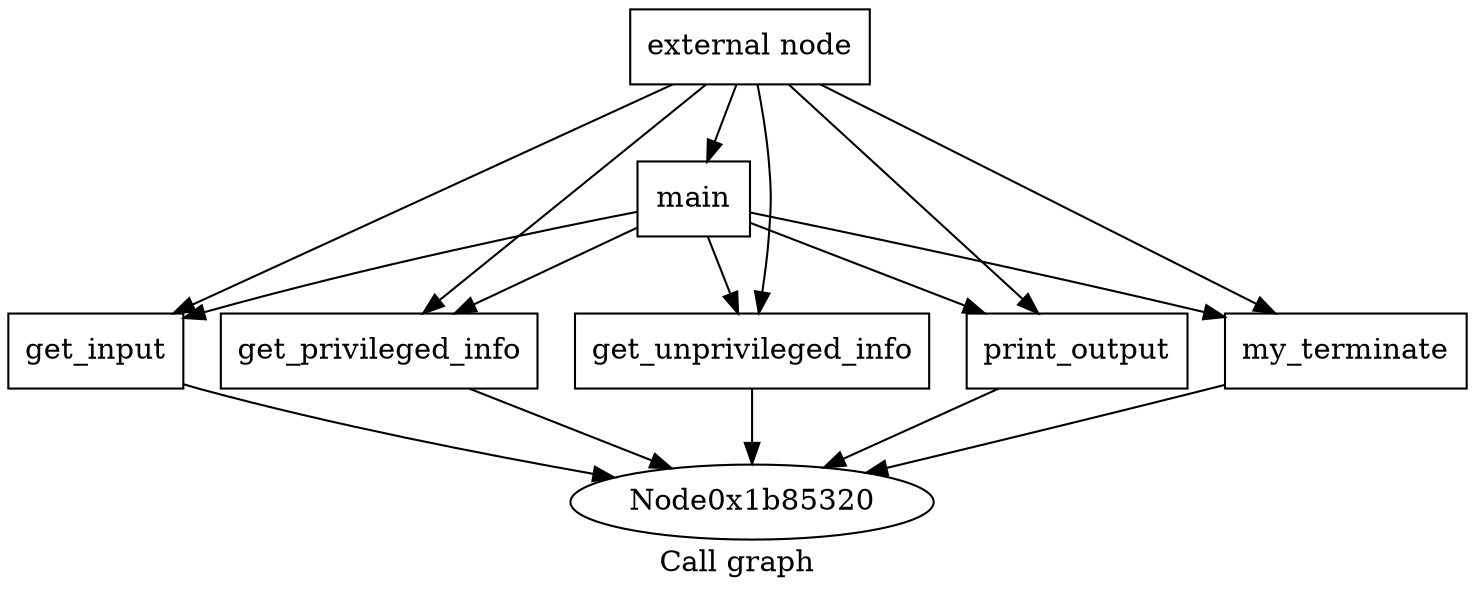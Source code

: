 digraph "Call graph" {
	label="Call graph";

	Node0x1b852f0 [shape=record,label="{external node}"];
	Node0x1b852f0 -> Node0x1b85390;
	Node0x1b852f0 -> Node0x1b85430;
	Node0x1b852f0 -> Node0x1b854d0;
	Node0x1b852f0 -> Node0x1b85460;
	Node0x1b852f0 -> Node0x1b85580;
	Node0x1b852f0 -> Node0x1b855f0;
	Node0x1b85390 [shape=record,label="{main}"];
	Node0x1b85390 -> Node0x1b85430;
	Node0x1b85390 -> Node0x1b854d0;
	Node0x1b85390 -> Node0x1b85460;
	Node0x1b85390 -> Node0x1b85580;
	Node0x1b85390 -> Node0x1b855f0;
	Node0x1b85430 [shape=record,label="{get_input}"];
	Node0x1b85430 -> Node0x1b85320;
	Node0x1b854d0 [shape=record,label="{get_privileged_info}"];
	Node0x1b854d0 -> Node0x1b85320;
	Node0x1b85460 [shape=record,label="{get_unprivileged_info}"];
	Node0x1b85460 -> Node0x1b85320;
	Node0x1b85580 [shape=record,label="{print_output}"];
	Node0x1b85580 -> Node0x1b85320;
	Node0x1b855f0 [shape=record,label="{my_terminate}"];
	Node0x1b855f0 -> Node0x1b85320;
}
